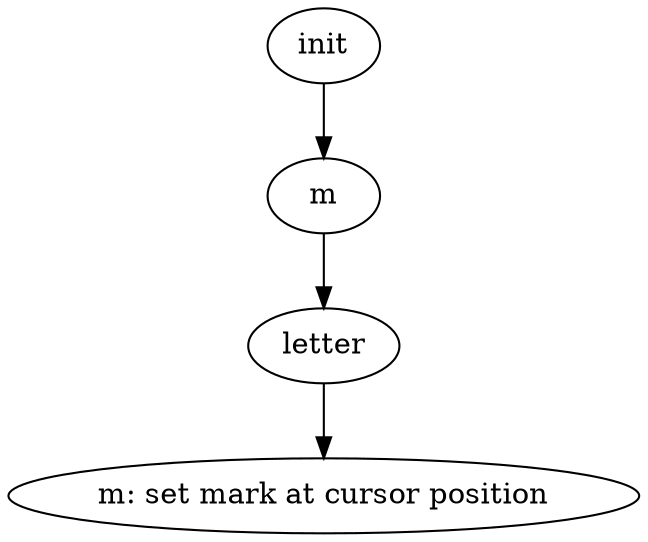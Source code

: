 digraph g
{

  /* list of nodes */
  "command" [label="m: set mark at cursor position"];
  "init" [label="init"];
  "key1" [label="m"];
  "letter" [label="letter"];

  /* list of edges */
  "init" -> "key1";
  "key1" -> "letter";
  "letter" -> "command";
}
